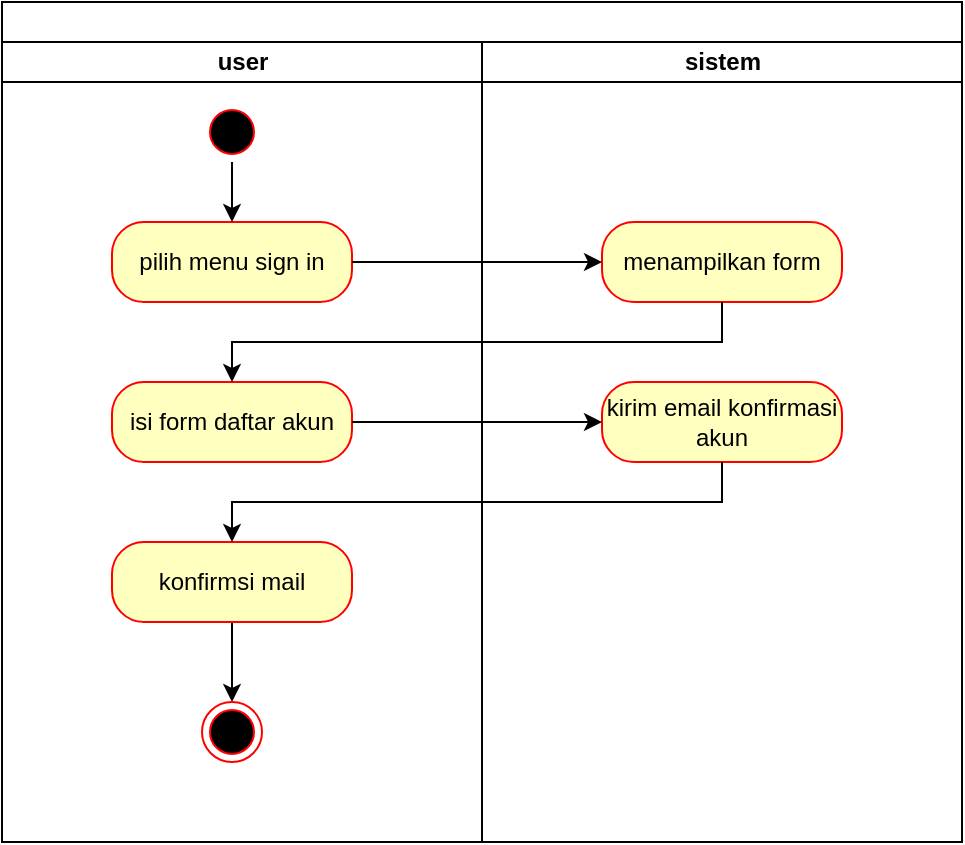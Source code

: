 <mxfile version="24.3.0" type="github">
  <diagram name="Page-1" id="4VRR59aaVPMUUvs4yNJf">
    <mxGraphModel dx="880" dy="434" grid="1" gridSize="10" guides="1" tooltips="1" connect="1" arrows="1" fold="1" page="1" pageScale="1" pageWidth="850" pageHeight="1100" math="0" shadow="0">
      <root>
        <mxCell id="0" />
        <mxCell id="1" parent="0" />
        <mxCell id="l9jkZKj2UulHnHtsVqsz-1" value="" style="swimlane;childLayout=stackLayout;resizeParent=1;resizeParentMax=0;startSize=20;html=1;" vertex="1" parent="1">
          <mxGeometry x="200" y="20" width="480" height="420" as="geometry" />
        </mxCell>
        <mxCell id="l9jkZKj2UulHnHtsVqsz-2" value="user" style="swimlane;startSize=20;html=1;" vertex="1" parent="l9jkZKj2UulHnHtsVqsz-1">
          <mxGeometry y="20" width="240" height="400" as="geometry" />
        </mxCell>
        <mxCell id="l9jkZKj2UulHnHtsVqsz-8" value="pilih menu sign in" style="rounded=1;whiteSpace=wrap;html=1;arcSize=40;fontColor=#000000;fillColor=#ffffc0;strokeColor=#ff0000;" vertex="1" parent="l9jkZKj2UulHnHtsVqsz-2">
          <mxGeometry x="55.0" y="90" width="120" height="40" as="geometry" />
        </mxCell>
        <mxCell id="l9jkZKj2UulHnHtsVqsz-20" value="" style="edgeStyle=orthogonalEdgeStyle;rounded=0;orthogonalLoop=1;jettySize=auto;html=1;" edge="1" parent="l9jkZKj2UulHnHtsVqsz-2" source="l9jkZKj2UulHnHtsVqsz-5">
          <mxGeometry relative="1" as="geometry">
            <mxPoint x="115" y="90" as="targetPoint" />
          </mxGeometry>
        </mxCell>
        <mxCell id="l9jkZKj2UulHnHtsVqsz-5" value="" style="ellipse;html=1;shape=startState;fillColor=#000000;strokeColor=#ff0000;" vertex="1" parent="l9jkZKj2UulHnHtsVqsz-2">
          <mxGeometry x="100.0" y="30" width="30" height="30" as="geometry" />
        </mxCell>
        <mxCell id="l9jkZKj2UulHnHtsVqsz-13" value="isi form daftar akun" style="rounded=1;whiteSpace=wrap;html=1;arcSize=40;fontColor=#000000;fillColor=#ffffc0;strokeColor=#ff0000;" vertex="1" parent="l9jkZKj2UulHnHtsVqsz-2">
          <mxGeometry x="55.0" y="170" width="120" height="40" as="geometry" />
        </mxCell>
        <mxCell id="l9jkZKj2UulHnHtsVqsz-28" value="" style="edgeStyle=orthogonalEdgeStyle;rounded=0;orthogonalLoop=1;jettySize=auto;html=1;" edge="1" parent="l9jkZKj2UulHnHtsVqsz-2" source="l9jkZKj2UulHnHtsVqsz-17" target="l9jkZKj2UulHnHtsVqsz-19">
          <mxGeometry relative="1" as="geometry" />
        </mxCell>
        <mxCell id="l9jkZKj2UulHnHtsVqsz-17" value="konfirmsi mail" style="rounded=1;whiteSpace=wrap;html=1;arcSize=40;fontColor=#000000;fillColor=#ffffc0;strokeColor=#ff0000;" vertex="1" parent="l9jkZKj2UulHnHtsVqsz-2">
          <mxGeometry x="55" y="250" width="120" height="40" as="geometry" />
        </mxCell>
        <mxCell id="l9jkZKj2UulHnHtsVqsz-19" value="" style="ellipse;html=1;shape=endState;fillColor=#000000;strokeColor=#ff0000;" vertex="1" parent="l9jkZKj2UulHnHtsVqsz-2">
          <mxGeometry x="100" y="330" width="30" height="30" as="geometry" />
        </mxCell>
        <mxCell id="l9jkZKj2UulHnHtsVqsz-3" value="sistem" style="swimlane;startSize=20;html=1;" vertex="1" parent="l9jkZKj2UulHnHtsVqsz-1">
          <mxGeometry x="240" y="20" width="240" height="400" as="geometry" />
        </mxCell>
        <mxCell id="l9jkZKj2UulHnHtsVqsz-12" value="menampilkan form" style="rounded=1;whiteSpace=wrap;html=1;arcSize=40;fontColor=#000000;fillColor=#ffffc0;strokeColor=#ff0000;" vertex="1" parent="l9jkZKj2UulHnHtsVqsz-3">
          <mxGeometry x="60.0" y="90" width="120" height="40" as="geometry" />
        </mxCell>
        <mxCell id="l9jkZKj2UulHnHtsVqsz-15" value="kirim email konfirmasi akun" style="rounded=1;whiteSpace=wrap;html=1;arcSize=40;fontColor=#000000;fillColor=#ffffc0;strokeColor=#ff0000;" vertex="1" parent="l9jkZKj2UulHnHtsVqsz-3">
          <mxGeometry x="60.0" y="170" width="120" height="40" as="geometry" />
        </mxCell>
        <mxCell id="l9jkZKj2UulHnHtsVqsz-22" style="edgeStyle=orthogonalEdgeStyle;rounded=0;orthogonalLoop=1;jettySize=auto;html=1;" edge="1" parent="l9jkZKj2UulHnHtsVqsz-1" source="l9jkZKj2UulHnHtsVqsz-8" target="l9jkZKj2UulHnHtsVqsz-12">
          <mxGeometry relative="1" as="geometry" />
        </mxCell>
        <mxCell id="l9jkZKj2UulHnHtsVqsz-23" value="" style="edgeStyle=orthogonalEdgeStyle;rounded=0;orthogonalLoop=1;jettySize=auto;html=1;entryX=0.5;entryY=0;entryDx=0;entryDy=0;" edge="1" parent="l9jkZKj2UulHnHtsVqsz-1" source="l9jkZKj2UulHnHtsVqsz-12" target="l9jkZKj2UulHnHtsVqsz-13">
          <mxGeometry relative="1" as="geometry">
            <Array as="points">
              <mxPoint x="360" y="170" />
              <mxPoint x="115" y="170" />
            </Array>
          </mxGeometry>
        </mxCell>
        <mxCell id="l9jkZKj2UulHnHtsVqsz-25" style="edgeStyle=orthogonalEdgeStyle;rounded=0;orthogonalLoop=1;jettySize=auto;html=1;entryX=0;entryY=0.5;entryDx=0;entryDy=0;" edge="1" parent="l9jkZKj2UulHnHtsVqsz-1" source="l9jkZKj2UulHnHtsVqsz-13" target="l9jkZKj2UulHnHtsVqsz-15">
          <mxGeometry relative="1" as="geometry" />
        </mxCell>
        <mxCell id="l9jkZKj2UulHnHtsVqsz-27" style="edgeStyle=orthogonalEdgeStyle;rounded=0;orthogonalLoop=1;jettySize=auto;html=1;entryX=0.5;entryY=0;entryDx=0;entryDy=0;" edge="1" parent="l9jkZKj2UulHnHtsVqsz-1" source="l9jkZKj2UulHnHtsVqsz-15" target="l9jkZKj2UulHnHtsVqsz-17">
          <mxGeometry relative="1" as="geometry">
            <Array as="points">
              <mxPoint x="360" y="250" />
              <mxPoint x="115" y="250" />
            </Array>
          </mxGeometry>
        </mxCell>
      </root>
    </mxGraphModel>
  </diagram>
</mxfile>

